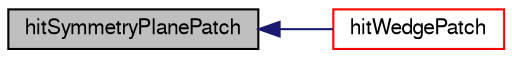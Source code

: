 digraph "hitSymmetryPlanePatch"
{
  bgcolor="transparent";
  edge [fontname="FreeSans",fontsize="10",labelfontname="FreeSans",labelfontsize="10"];
  node [fontname="FreeSans",fontsize="10",shape=record];
  rankdir="LR";
  Node3027 [label="hitSymmetryPlanePatch",height=0.2,width=0.4,color="black", fillcolor="grey75", style="filled", fontcolor="black"];
  Node3027 -> Node3028 [dir="back",color="midnightblue",fontsize="10",style="solid",fontname="FreeSans"];
  Node3028 [label="hitWedgePatch",height=0.2,width=0.4,color="red",URL="$a23586.html#a6d625cb12c13358b06545a2a0875809a",tooltip="Overridable function to handle the particle hitting a wedgePatch. "];
}
